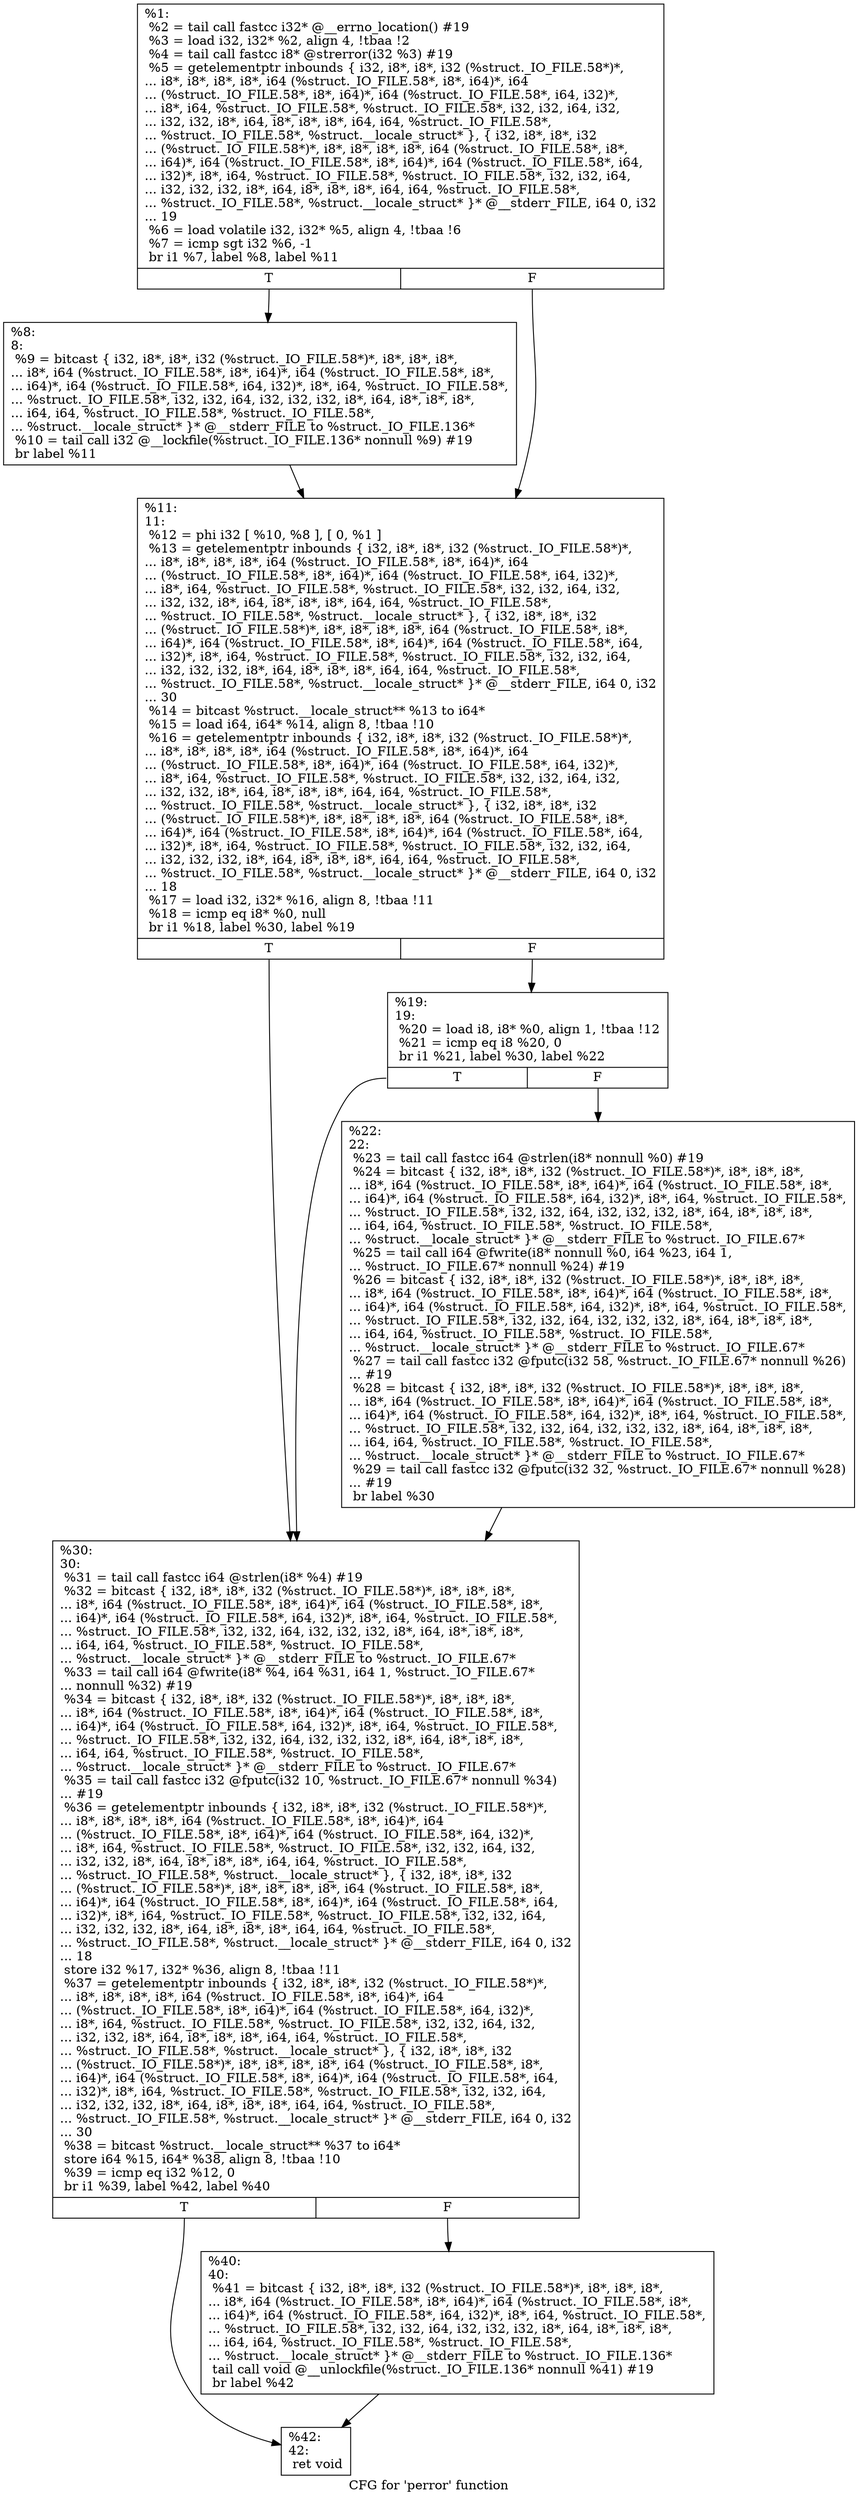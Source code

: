 digraph "CFG for 'perror' function" {
	label="CFG for 'perror' function";

	Node0x1f28a30 [shape=record,label="{%1:\l  %2 = tail call fastcc i32* @__errno_location() #19\l  %3 = load i32, i32* %2, align 4, !tbaa !2\l  %4 = tail call fastcc i8* @strerror(i32 %3) #19\l  %5 = getelementptr inbounds \{ i32, i8*, i8*, i32 (%struct._IO_FILE.58*)*,\l... i8*, i8*, i8*, i8*, i64 (%struct._IO_FILE.58*, i8*, i64)*, i64\l... (%struct._IO_FILE.58*, i8*, i64)*, i64 (%struct._IO_FILE.58*, i64, i32)*,\l... i8*, i64, %struct._IO_FILE.58*, %struct._IO_FILE.58*, i32, i32, i64, i32,\l... i32, i32, i8*, i64, i8*, i8*, i8*, i64, i64, %struct._IO_FILE.58*,\l... %struct._IO_FILE.58*, %struct.__locale_struct* \}, \{ i32, i8*, i8*, i32\l... (%struct._IO_FILE.58*)*, i8*, i8*, i8*, i8*, i64 (%struct._IO_FILE.58*, i8*,\l... i64)*, i64 (%struct._IO_FILE.58*, i8*, i64)*, i64 (%struct._IO_FILE.58*, i64,\l... i32)*, i8*, i64, %struct._IO_FILE.58*, %struct._IO_FILE.58*, i32, i32, i64,\l... i32, i32, i32, i8*, i64, i8*, i8*, i8*, i64, i64, %struct._IO_FILE.58*,\l... %struct._IO_FILE.58*, %struct.__locale_struct* \}* @__stderr_FILE, i64 0, i32\l... 19\l  %6 = load volatile i32, i32* %5, align 4, !tbaa !6\l  %7 = icmp sgt i32 %6, -1\l  br i1 %7, label %8, label %11\l|{<s0>T|<s1>F}}"];
	Node0x1f28a30:s0 -> Node0x1f28a80;
	Node0x1f28a30:s1 -> Node0x1f28ad0;
	Node0x1f28a80 [shape=record,label="{%8:\l8:                                                \l  %9 = bitcast \{ i32, i8*, i8*, i32 (%struct._IO_FILE.58*)*, i8*, i8*, i8*,\l... i8*, i64 (%struct._IO_FILE.58*, i8*, i64)*, i64 (%struct._IO_FILE.58*, i8*,\l... i64)*, i64 (%struct._IO_FILE.58*, i64, i32)*, i8*, i64, %struct._IO_FILE.58*,\l... %struct._IO_FILE.58*, i32, i32, i64, i32, i32, i32, i8*, i64, i8*, i8*, i8*,\l... i64, i64, %struct._IO_FILE.58*, %struct._IO_FILE.58*,\l... %struct.__locale_struct* \}* @__stderr_FILE to %struct._IO_FILE.136*\l  %10 = tail call i32 @__lockfile(%struct._IO_FILE.136* nonnull %9) #19\l  br label %11\l}"];
	Node0x1f28a80 -> Node0x1f28ad0;
	Node0x1f28ad0 [shape=record,label="{%11:\l11:                                               \l  %12 = phi i32 [ %10, %8 ], [ 0, %1 ]\l  %13 = getelementptr inbounds \{ i32, i8*, i8*, i32 (%struct._IO_FILE.58*)*,\l... i8*, i8*, i8*, i8*, i64 (%struct._IO_FILE.58*, i8*, i64)*, i64\l... (%struct._IO_FILE.58*, i8*, i64)*, i64 (%struct._IO_FILE.58*, i64, i32)*,\l... i8*, i64, %struct._IO_FILE.58*, %struct._IO_FILE.58*, i32, i32, i64, i32,\l... i32, i32, i8*, i64, i8*, i8*, i8*, i64, i64, %struct._IO_FILE.58*,\l... %struct._IO_FILE.58*, %struct.__locale_struct* \}, \{ i32, i8*, i8*, i32\l... (%struct._IO_FILE.58*)*, i8*, i8*, i8*, i8*, i64 (%struct._IO_FILE.58*, i8*,\l... i64)*, i64 (%struct._IO_FILE.58*, i8*, i64)*, i64 (%struct._IO_FILE.58*, i64,\l... i32)*, i8*, i64, %struct._IO_FILE.58*, %struct._IO_FILE.58*, i32, i32, i64,\l... i32, i32, i32, i8*, i64, i8*, i8*, i8*, i64, i64, %struct._IO_FILE.58*,\l... %struct._IO_FILE.58*, %struct.__locale_struct* \}* @__stderr_FILE, i64 0, i32\l... 30\l  %14 = bitcast %struct.__locale_struct** %13 to i64*\l  %15 = load i64, i64* %14, align 8, !tbaa !10\l  %16 = getelementptr inbounds \{ i32, i8*, i8*, i32 (%struct._IO_FILE.58*)*,\l... i8*, i8*, i8*, i8*, i64 (%struct._IO_FILE.58*, i8*, i64)*, i64\l... (%struct._IO_FILE.58*, i8*, i64)*, i64 (%struct._IO_FILE.58*, i64, i32)*,\l... i8*, i64, %struct._IO_FILE.58*, %struct._IO_FILE.58*, i32, i32, i64, i32,\l... i32, i32, i8*, i64, i8*, i8*, i8*, i64, i64, %struct._IO_FILE.58*,\l... %struct._IO_FILE.58*, %struct.__locale_struct* \}, \{ i32, i8*, i8*, i32\l... (%struct._IO_FILE.58*)*, i8*, i8*, i8*, i8*, i64 (%struct._IO_FILE.58*, i8*,\l... i64)*, i64 (%struct._IO_FILE.58*, i8*, i64)*, i64 (%struct._IO_FILE.58*, i64,\l... i32)*, i8*, i64, %struct._IO_FILE.58*, %struct._IO_FILE.58*, i32, i32, i64,\l... i32, i32, i32, i8*, i64, i8*, i8*, i8*, i64, i64, %struct._IO_FILE.58*,\l... %struct._IO_FILE.58*, %struct.__locale_struct* \}* @__stderr_FILE, i64 0, i32\l... 18\l  %17 = load i32, i32* %16, align 8, !tbaa !11\l  %18 = icmp eq i8* %0, null\l  br i1 %18, label %30, label %19\l|{<s0>T|<s1>F}}"];
	Node0x1f28ad0:s0 -> Node0x1f28bc0;
	Node0x1f28ad0:s1 -> Node0x1f28b20;
	Node0x1f28b20 [shape=record,label="{%19:\l19:                                               \l  %20 = load i8, i8* %0, align 1, !tbaa !12\l  %21 = icmp eq i8 %20, 0\l  br i1 %21, label %30, label %22\l|{<s0>T|<s1>F}}"];
	Node0x1f28b20:s0 -> Node0x1f28bc0;
	Node0x1f28b20:s1 -> Node0x1f28b70;
	Node0x1f28b70 [shape=record,label="{%22:\l22:                                               \l  %23 = tail call fastcc i64 @strlen(i8* nonnull %0) #19\l  %24 = bitcast \{ i32, i8*, i8*, i32 (%struct._IO_FILE.58*)*, i8*, i8*, i8*,\l... i8*, i64 (%struct._IO_FILE.58*, i8*, i64)*, i64 (%struct._IO_FILE.58*, i8*,\l... i64)*, i64 (%struct._IO_FILE.58*, i64, i32)*, i8*, i64, %struct._IO_FILE.58*,\l... %struct._IO_FILE.58*, i32, i32, i64, i32, i32, i32, i8*, i64, i8*, i8*, i8*,\l... i64, i64, %struct._IO_FILE.58*, %struct._IO_FILE.58*,\l... %struct.__locale_struct* \}* @__stderr_FILE to %struct._IO_FILE.67*\l  %25 = tail call i64 @fwrite(i8* nonnull %0, i64 %23, i64 1,\l... %struct._IO_FILE.67* nonnull %24) #19\l  %26 = bitcast \{ i32, i8*, i8*, i32 (%struct._IO_FILE.58*)*, i8*, i8*, i8*,\l... i8*, i64 (%struct._IO_FILE.58*, i8*, i64)*, i64 (%struct._IO_FILE.58*, i8*,\l... i64)*, i64 (%struct._IO_FILE.58*, i64, i32)*, i8*, i64, %struct._IO_FILE.58*,\l... %struct._IO_FILE.58*, i32, i32, i64, i32, i32, i32, i8*, i64, i8*, i8*, i8*,\l... i64, i64, %struct._IO_FILE.58*, %struct._IO_FILE.58*,\l... %struct.__locale_struct* \}* @__stderr_FILE to %struct._IO_FILE.67*\l  %27 = tail call fastcc i32 @fputc(i32 58, %struct._IO_FILE.67* nonnull %26)\l... #19\l  %28 = bitcast \{ i32, i8*, i8*, i32 (%struct._IO_FILE.58*)*, i8*, i8*, i8*,\l... i8*, i64 (%struct._IO_FILE.58*, i8*, i64)*, i64 (%struct._IO_FILE.58*, i8*,\l... i64)*, i64 (%struct._IO_FILE.58*, i64, i32)*, i8*, i64, %struct._IO_FILE.58*,\l... %struct._IO_FILE.58*, i32, i32, i64, i32, i32, i32, i8*, i64, i8*, i8*, i8*,\l... i64, i64, %struct._IO_FILE.58*, %struct._IO_FILE.58*,\l... %struct.__locale_struct* \}* @__stderr_FILE to %struct._IO_FILE.67*\l  %29 = tail call fastcc i32 @fputc(i32 32, %struct._IO_FILE.67* nonnull %28)\l... #19\l  br label %30\l}"];
	Node0x1f28b70 -> Node0x1f28bc0;
	Node0x1f28bc0 [shape=record,label="{%30:\l30:                                               \l  %31 = tail call fastcc i64 @strlen(i8* %4) #19\l  %32 = bitcast \{ i32, i8*, i8*, i32 (%struct._IO_FILE.58*)*, i8*, i8*, i8*,\l... i8*, i64 (%struct._IO_FILE.58*, i8*, i64)*, i64 (%struct._IO_FILE.58*, i8*,\l... i64)*, i64 (%struct._IO_FILE.58*, i64, i32)*, i8*, i64, %struct._IO_FILE.58*,\l... %struct._IO_FILE.58*, i32, i32, i64, i32, i32, i32, i8*, i64, i8*, i8*, i8*,\l... i64, i64, %struct._IO_FILE.58*, %struct._IO_FILE.58*,\l... %struct.__locale_struct* \}* @__stderr_FILE to %struct._IO_FILE.67*\l  %33 = tail call i64 @fwrite(i8* %4, i64 %31, i64 1, %struct._IO_FILE.67*\l... nonnull %32) #19\l  %34 = bitcast \{ i32, i8*, i8*, i32 (%struct._IO_FILE.58*)*, i8*, i8*, i8*,\l... i8*, i64 (%struct._IO_FILE.58*, i8*, i64)*, i64 (%struct._IO_FILE.58*, i8*,\l... i64)*, i64 (%struct._IO_FILE.58*, i64, i32)*, i8*, i64, %struct._IO_FILE.58*,\l... %struct._IO_FILE.58*, i32, i32, i64, i32, i32, i32, i8*, i64, i8*, i8*, i8*,\l... i64, i64, %struct._IO_FILE.58*, %struct._IO_FILE.58*,\l... %struct.__locale_struct* \}* @__stderr_FILE to %struct._IO_FILE.67*\l  %35 = tail call fastcc i32 @fputc(i32 10, %struct._IO_FILE.67* nonnull %34)\l... #19\l  %36 = getelementptr inbounds \{ i32, i8*, i8*, i32 (%struct._IO_FILE.58*)*,\l... i8*, i8*, i8*, i8*, i64 (%struct._IO_FILE.58*, i8*, i64)*, i64\l... (%struct._IO_FILE.58*, i8*, i64)*, i64 (%struct._IO_FILE.58*, i64, i32)*,\l... i8*, i64, %struct._IO_FILE.58*, %struct._IO_FILE.58*, i32, i32, i64, i32,\l... i32, i32, i8*, i64, i8*, i8*, i8*, i64, i64, %struct._IO_FILE.58*,\l... %struct._IO_FILE.58*, %struct.__locale_struct* \}, \{ i32, i8*, i8*, i32\l... (%struct._IO_FILE.58*)*, i8*, i8*, i8*, i8*, i64 (%struct._IO_FILE.58*, i8*,\l... i64)*, i64 (%struct._IO_FILE.58*, i8*, i64)*, i64 (%struct._IO_FILE.58*, i64,\l... i32)*, i8*, i64, %struct._IO_FILE.58*, %struct._IO_FILE.58*, i32, i32, i64,\l... i32, i32, i32, i8*, i64, i8*, i8*, i8*, i64, i64, %struct._IO_FILE.58*,\l... %struct._IO_FILE.58*, %struct.__locale_struct* \}* @__stderr_FILE, i64 0, i32\l... 18\l  store i32 %17, i32* %36, align 8, !tbaa !11\l  %37 = getelementptr inbounds \{ i32, i8*, i8*, i32 (%struct._IO_FILE.58*)*,\l... i8*, i8*, i8*, i8*, i64 (%struct._IO_FILE.58*, i8*, i64)*, i64\l... (%struct._IO_FILE.58*, i8*, i64)*, i64 (%struct._IO_FILE.58*, i64, i32)*,\l... i8*, i64, %struct._IO_FILE.58*, %struct._IO_FILE.58*, i32, i32, i64, i32,\l... i32, i32, i8*, i64, i8*, i8*, i8*, i64, i64, %struct._IO_FILE.58*,\l... %struct._IO_FILE.58*, %struct.__locale_struct* \}, \{ i32, i8*, i8*, i32\l... (%struct._IO_FILE.58*)*, i8*, i8*, i8*, i8*, i64 (%struct._IO_FILE.58*, i8*,\l... i64)*, i64 (%struct._IO_FILE.58*, i8*, i64)*, i64 (%struct._IO_FILE.58*, i64,\l... i32)*, i8*, i64, %struct._IO_FILE.58*, %struct._IO_FILE.58*, i32, i32, i64,\l... i32, i32, i32, i8*, i64, i8*, i8*, i8*, i64, i64, %struct._IO_FILE.58*,\l... %struct._IO_FILE.58*, %struct.__locale_struct* \}* @__stderr_FILE, i64 0, i32\l... 30\l  %38 = bitcast %struct.__locale_struct** %37 to i64*\l  store i64 %15, i64* %38, align 8, !tbaa !10\l  %39 = icmp eq i32 %12, 0\l  br i1 %39, label %42, label %40\l|{<s0>T|<s1>F}}"];
	Node0x1f28bc0:s0 -> Node0x1f28c60;
	Node0x1f28bc0:s1 -> Node0x1f28c10;
	Node0x1f28c10 [shape=record,label="{%40:\l40:                                               \l  %41 = bitcast \{ i32, i8*, i8*, i32 (%struct._IO_FILE.58*)*, i8*, i8*, i8*,\l... i8*, i64 (%struct._IO_FILE.58*, i8*, i64)*, i64 (%struct._IO_FILE.58*, i8*,\l... i64)*, i64 (%struct._IO_FILE.58*, i64, i32)*, i8*, i64, %struct._IO_FILE.58*,\l... %struct._IO_FILE.58*, i32, i32, i64, i32, i32, i32, i8*, i64, i8*, i8*, i8*,\l... i64, i64, %struct._IO_FILE.58*, %struct._IO_FILE.58*,\l... %struct.__locale_struct* \}* @__stderr_FILE to %struct._IO_FILE.136*\l  tail call void @__unlockfile(%struct._IO_FILE.136* nonnull %41) #19\l  br label %42\l}"];
	Node0x1f28c10 -> Node0x1f28c60;
	Node0x1f28c60 [shape=record,label="{%42:\l42:                                               \l  ret void\l}"];
}
